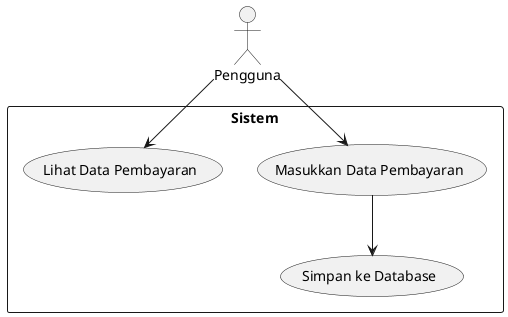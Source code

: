 @startuml
!define RECTANGLE rect

actor "Pengguna" as User

rectangle Sistem {
    usecase "Masukkan Data Pembayaran" as U1
    usecase "Simpan ke Database" as U2
    usecase "Lihat Data Pembayaran" as U3
}

User --> U1
U1 --> U2
User --> U3
@enduml
